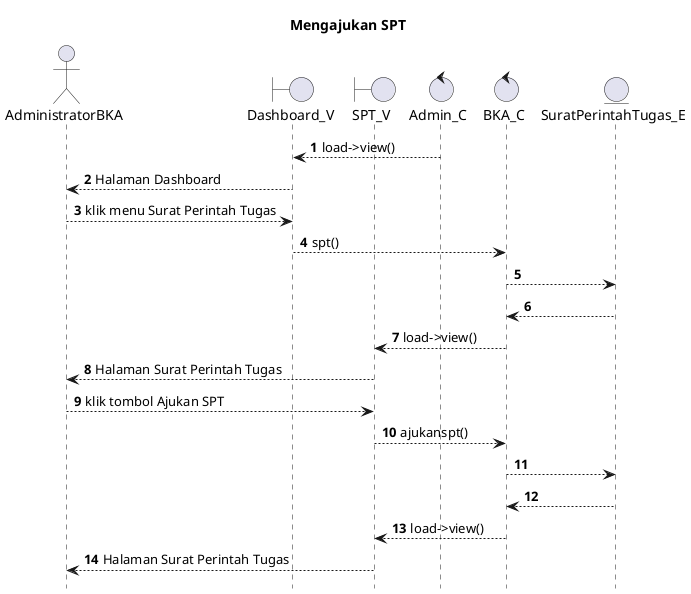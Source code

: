 @startuml

autonumber
hide footbox
title Mengajukan SPT 

Actor AdministratorBKA
boundary Dashboard_V
boundary SPT_V
control Admin_C
control BKA_C
Entity SuratPerintahTugas_E

Admin_C --> Dashboard_V: load->view()
Dashboard_V --> AdministratorBKA: Halaman Dashboard
AdministratorBKA --> Dashboard_V: klik menu Surat Perintah Tugas
Dashboard_V --> BKA_C: spt()
BKA_C --> SuratPerintahTugas_E:
    
    SuratPerintahTugas_E --> BKA_C:
    BKA_C --> SPT_V: load->view()
    SPT_V --> AdministratorBKA: Halaman Surat Perintah Tugas

AdministratorBKA --> SPT_V: klik tombol Ajukan SPT 
SPT_V --> BKA_C: ajukanspt()
BKA_C --> SuratPerintahTugas_E:
   
    SuratPerintahTugas_E --> BKA_C:
    BKA_C --> SPT_V: load->view()
    SPT_V --> AdministratorBKA: Halaman Surat Perintah Tugas

@enduml